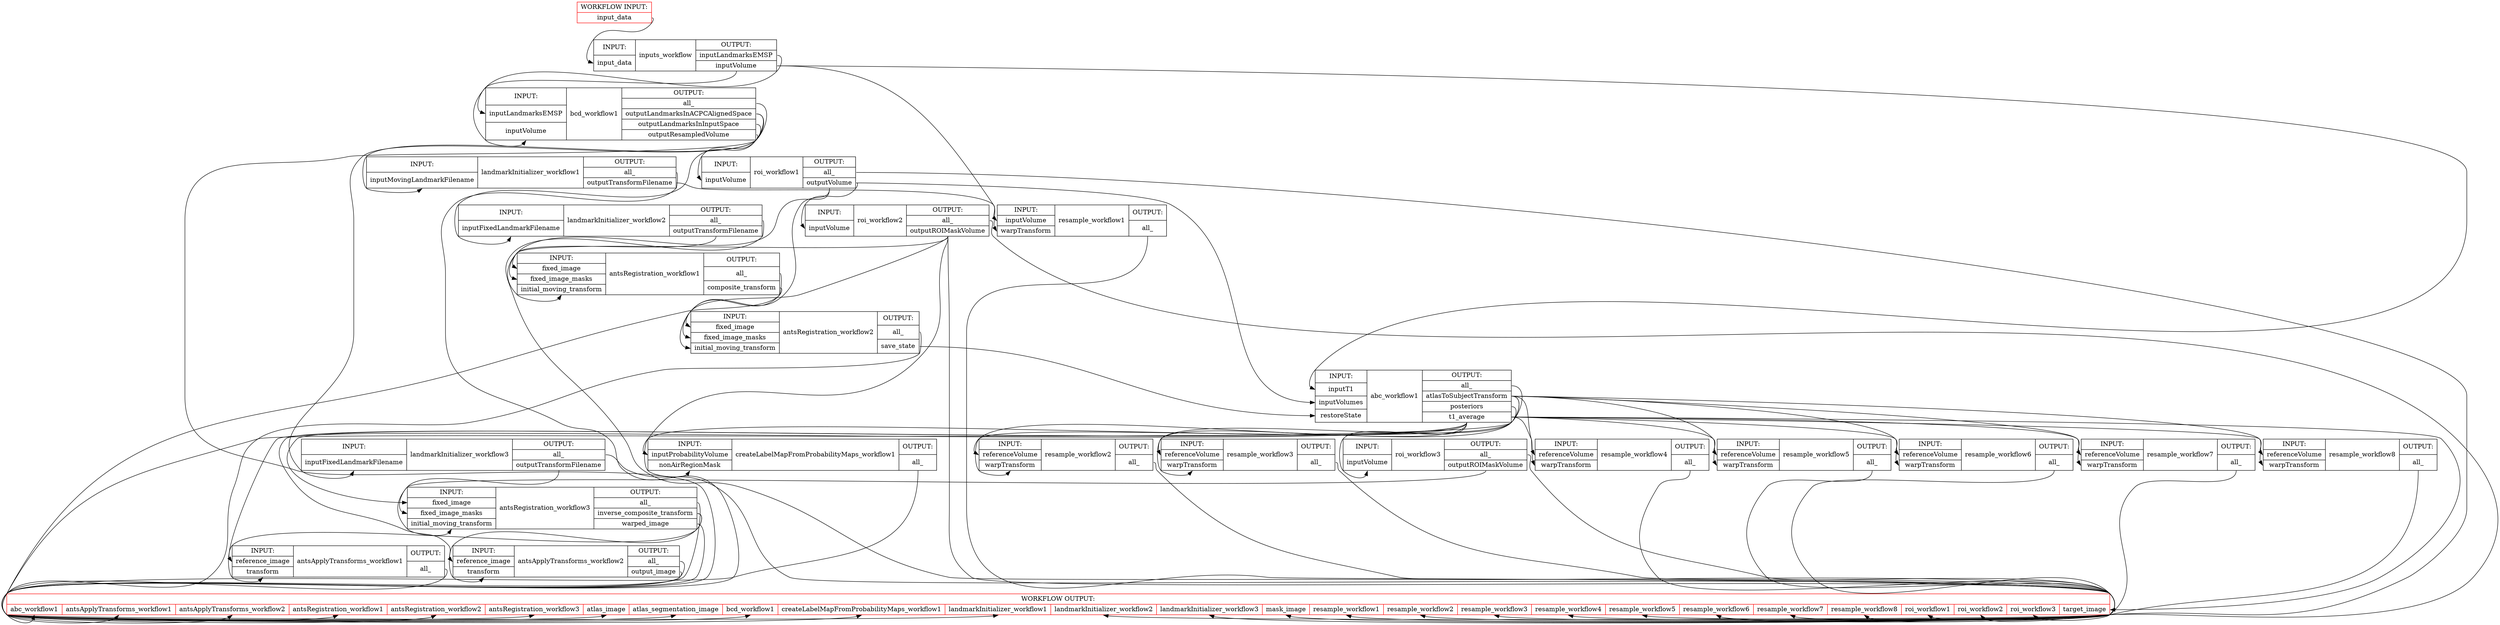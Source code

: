 digraph structs {
node [shape=record];
struct_inputs_workflow [shape=record, label="{INPUT: | <input_data> input_data} | inputs_workflow | {OUTPUT: | <inputLandmarksEMSP> inputLandmarksEMSP | <inputVolume> inputVolume}"];
struct_processing_node:input_data -> struct_inputs_workflow:input_data;
struct_processing_node [color=red, label="{WORKFLOW INPUT: | {<input_data> input_data}}"];
struct_processing_node_out [color=red, label="{WORKFLOW OUTPUT: | {<abc_workflow1> abc_workflow1 | <antsApplyTransforms_workflow1> antsApplyTransforms_workflow1 | <antsApplyTransforms_workflow2> antsApplyTransforms_workflow2 | <antsRegistration_workflow1> antsRegistration_workflow1 | <antsRegistration_workflow2> antsRegistration_workflow2 | <antsRegistration_workflow3> antsRegistration_workflow3 | <atlas_image> atlas_image | <atlas_segmentation_image> atlas_segmentation_image | <bcd_workflow1> bcd_workflow1 | <createLabelMapFromProbabilityMaps_workflow1> createLabelMapFromProbabilityMaps_workflow1 | <landmarkInitializer_workflow1> landmarkInitializer_workflow1 | <landmarkInitializer_workflow2> landmarkInitializer_workflow2 | <landmarkInitializer_workflow3> landmarkInitializer_workflow3 | <mask_image> mask_image | <resample_workflow1> resample_workflow1 | <resample_workflow2> resample_workflow2 | <resample_workflow3> resample_workflow3 | <resample_workflow4> resample_workflow4 | <resample_workflow5> resample_workflow5 | <resample_workflow6> resample_workflow6 | <resample_workflow7> resample_workflow7 | <resample_workflow8> resample_workflow8 | <roi_workflow1> roi_workflow1 | <roi_workflow2> roi_workflow2 | <roi_workflow3> roi_workflow3 | <target_image> target_image}}"];
struct_bcd_workflow1:all_ -> struct_processing_node_out:bcd_workflow1;
struct_roi_workflow1:all_ -> struct_processing_node_out:roi_workflow1;
struct_landmarkInitializer_workflow1:all_ -> struct_processing_node_out:landmarkInitializer_workflow1;
struct_landmarkInitializer_workflow2:all_ -> struct_processing_node_out:landmarkInitializer_workflow2;
struct_resample_workflow1:all_ -> struct_processing_node_out:resample_workflow1;
struct_roi_workflow2:all_ -> struct_processing_node_out:roi_workflow2;
struct_antsRegistration_workflow1:all_ -> struct_processing_node_out:antsRegistration_workflow1;
struct_antsRegistration_workflow2:all_ -> struct_processing_node_out:antsRegistration_workflow2;
struct_abc_workflow1:all_ -> struct_processing_node_out:abc_workflow1;
struct_resample_workflow2:all_ -> struct_processing_node_out:resample_workflow2;
struct_resample_workflow3:all_ -> struct_processing_node_out:resample_workflow3;
struct_resample_workflow4:all_ -> struct_processing_node_out:resample_workflow4;
struct_resample_workflow5:all_ -> struct_processing_node_out:resample_workflow5;
struct_resample_workflow6:all_ -> struct_processing_node_out:resample_workflow6;
struct_resample_workflow7:all_ -> struct_processing_node_out:resample_workflow7;
struct_resample_workflow8:all_ -> struct_processing_node_out:resample_workflow8;
struct_createLabelMapFromProbabilityMaps_workflow1:all_ -> struct_processing_node_out:createLabelMapFromProbabilityMaps_workflow1;
struct_landmarkInitializer_workflow3:all_ -> struct_processing_node_out:landmarkInitializer_workflow3;
struct_roi_workflow3:all_ -> struct_processing_node_out:roi_workflow3;
struct_antsRegistration_workflow3:all_ -> struct_processing_node_out:antsRegistration_workflow3;
struct_antsApplyTransforms_workflow1:all_ -> struct_processing_node_out:antsApplyTransforms_workflow1;
struct_antsApplyTransforms_workflow2:all_ -> struct_processing_node_out:antsApplyTransforms_workflow2;
struct_antsRegistration_workflow3:warped_image -> struct_processing_node_out:atlas_image;
struct_antsApplyTransforms_workflow2:output_image -> struct_processing_node_out:atlas_segmentation_image;
struct_abc_workflow1:t1_average -> struct_processing_node_out:target_image;
struct_roi_workflow2:outputROIMaskVolume -> struct_processing_node_out:mask_image;
struct_bcd_workflow1 [shape=record, label="{INPUT: | <inputLandmarksEMSP> inputLandmarksEMSP | <inputVolume> inputVolume} | bcd_workflow1 | {OUTPUT: | <all_> all_ | <outputLandmarksInACPCAlignedSpace> outputLandmarksInACPCAlignedSpace | <outputLandmarksInInputSpace> outputLandmarksInInputSpace | <outputResampledVolume> outputResampledVolume}"];
struct_inputs_workflow:inputVolume -> struct_bcd_workflow1:inputVolume;
struct_inputs_workflow:inputLandmarksEMSP -> struct_bcd_workflow1:inputLandmarksEMSP;
struct_roi_workflow1 [shape=record, label="{INPUT: | <inputVolume> inputVolume} | roi_workflow1 | {OUTPUT: | <all_> all_ | <outputVolume> outputVolume}"];
struct_bcd_workflow1:outputResampledVolume -> struct_roi_workflow1:inputVolume;
struct_landmarkInitializer_workflow1 [shape=record, label="{INPUT: | <inputMovingLandmarkFilename> inputMovingLandmarkFilename} | landmarkInitializer_workflow1 | {OUTPUT: | <all_> all_ | <outputTransformFilename> outputTransformFilename}"];
struct_bcd_workflow1:outputLandmarksInInputSpace -> struct_landmarkInitializer_workflow1:inputMovingLandmarkFilename;
struct_landmarkInitializer_workflow2 [shape=record, label="{INPUT: | <inputFixedLandmarkFilename> inputFixedLandmarkFilename} | landmarkInitializer_workflow2 | {OUTPUT: | <all_> all_ | <outputTransformFilename> outputTransformFilename}"];
struct_bcd_workflow1:outputLandmarksInACPCAlignedSpace -> struct_landmarkInitializer_workflow2:inputFixedLandmarkFilename;
struct_resample_workflow1 [shape=record, label="{INPUT: | <inputVolume> inputVolume | <warpTransform> warpTransform} | resample_workflow1 | {OUTPUT: | <all_> all_}"];
struct_inputs_workflow:inputVolume -> struct_resample_workflow1:inputVolume;
struct_landmarkInitializer_workflow1:outputTransformFilename -> struct_resample_workflow1:warpTransform;
struct_roi_workflow2 [shape=record, label="{INPUT: | <inputVolume> inputVolume} | roi_workflow2 | {OUTPUT: | <all_> all_ | <outputROIMaskVolume> outputROIMaskVolume}"];
struct_roi_workflow1:outputVolume -> struct_roi_workflow2:inputVolume;
struct_antsRegistration_workflow1 [shape=record, label="{INPUT: | <fixed_image> fixed_image | <fixed_image_masks> fixed_image_masks | <initial_moving_transform> initial_moving_transform} | antsRegistration_workflow1 | {OUTPUT: | <all_> all_ | <composite_transform> composite_transform}"];
struct_roi_workflow1:outputVolume -> struct_antsRegistration_workflow1:fixed_image;
struct_roi_workflow2:outputROIMaskVolume -> struct_antsRegistration_workflow1:fixed_image_masks;
struct_landmarkInitializer_workflow2:outputTransformFilename -> struct_antsRegistration_workflow1:initial_moving_transform;
struct_antsRegistration_workflow2 [shape=record, label="{INPUT: | <fixed_image> fixed_image | <fixed_image_masks> fixed_image_masks | <initial_moving_transform> initial_moving_transform} | antsRegistration_workflow2 | {OUTPUT: | <all_> all_ | <save_state> save_state}"];
struct_roi_workflow1:outputVolume -> struct_antsRegistration_workflow2:fixed_image;
struct_roi_workflow2:outputROIMaskVolume -> struct_antsRegistration_workflow2:fixed_image_masks;
struct_antsRegistration_workflow1:composite_transform -> struct_antsRegistration_workflow2:initial_moving_transform;
struct_abc_workflow1 [shape=record, label="{INPUT: | <inputT1> inputT1 | <inputVolumes> inputVolumes | <restoreState> restoreState} | abc_workflow1 | {OUTPUT: | <all_> all_ | <atlasToSubjectTransform> atlasToSubjectTransform | <posteriors> posteriors | <t1_average> t1_average}"];
struct_roi_workflow1:outputVolume -> struct_abc_workflow1:inputVolumes;
struct_inputs_workflow:inputVolume -> struct_abc_workflow1:inputT1;
struct_antsRegistration_workflow2:save_state -> struct_abc_workflow1:restoreState;
struct_resample_workflow2 [shape=record, label="{INPUT: | <referenceVolume> referenceVolume | <warpTransform> warpTransform} | resample_workflow2 | {OUTPUT: | <all_> all_}"];
struct_abc_workflow1:t1_average -> struct_resample_workflow2:referenceVolume;
struct_abc_workflow1:atlasToSubjectTransform -> struct_resample_workflow2:warpTransform;
struct_resample_workflow3 [shape=record, label="{INPUT: | <referenceVolume> referenceVolume | <warpTransform> warpTransform} | resample_workflow3 | {OUTPUT: | <all_> all_}"];
struct_abc_workflow1:t1_average -> struct_resample_workflow3:referenceVolume;
struct_abc_workflow1:atlasToSubjectTransform -> struct_resample_workflow3:warpTransform;
struct_resample_workflow4 [shape=record, label="{INPUT: | <referenceVolume> referenceVolume | <warpTransform> warpTransform} | resample_workflow4 | {OUTPUT: | <all_> all_}"];
struct_abc_workflow1:t1_average -> struct_resample_workflow4:referenceVolume;
struct_abc_workflow1:atlasToSubjectTransform -> struct_resample_workflow4:warpTransform;
struct_resample_workflow5 [shape=record, label="{INPUT: | <referenceVolume> referenceVolume | <warpTransform> warpTransform} | resample_workflow5 | {OUTPUT: | <all_> all_}"];
struct_abc_workflow1:t1_average -> struct_resample_workflow5:referenceVolume;
struct_abc_workflow1:atlasToSubjectTransform -> struct_resample_workflow5:warpTransform;
struct_resample_workflow6 [shape=record, label="{INPUT: | <referenceVolume> referenceVolume | <warpTransform> warpTransform} | resample_workflow6 | {OUTPUT: | <all_> all_}"];
struct_abc_workflow1:t1_average -> struct_resample_workflow6:referenceVolume;
struct_abc_workflow1:atlasToSubjectTransform -> struct_resample_workflow6:warpTransform;
struct_resample_workflow7 [shape=record, label="{INPUT: | <referenceVolume> referenceVolume | <warpTransform> warpTransform} | resample_workflow7 | {OUTPUT: | <all_> all_}"];
struct_abc_workflow1:t1_average -> struct_resample_workflow7:referenceVolume;
struct_abc_workflow1:atlasToSubjectTransform -> struct_resample_workflow7:warpTransform;
struct_resample_workflow8 [shape=record, label="{INPUT: | <referenceVolume> referenceVolume | <warpTransform> warpTransform} | resample_workflow8 | {OUTPUT: | <all_> all_}"];
struct_abc_workflow1:t1_average -> struct_resample_workflow8:referenceVolume;
struct_abc_workflow1:atlasToSubjectTransform -> struct_resample_workflow8:warpTransform;
struct_createLabelMapFromProbabilityMaps_workflow1 [shape=record, label="{INPUT: | <inputProbabilityVolume> inputProbabilityVolume | <nonAirRegionMask> nonAirRegionMask} | createLabelMapFromProbabilityMaps_workflow1 | {OUTPUT: | <all_> all_}"];
struct_abc_workflow1:posteriors -> struct_createLabelMapFromProbabilityMaps_workflow1:inputProbabilityVolume;
struct_roi_workflow2:outputROIMaskVolume -> struct_createLabelMapFromProbabilityMaps_workflow1:nonAirRegionMask;
struct_landmarkInitializer_workflow3 [shape=record, label="{INPUT: | <inputFixedLandmarkFilename> inputFixedLandmarkFilename} | landmarkInitializer_workflow3 | {OUTPUT: | <all_> all_ | <outputTransformFilename> outputTransformFilename}"];
struct_bcd_workflow1:outputLandmarksInACPCAlignedSpace -> struct_landmarkInitializer_workflow3:inputFixedLandmarkFilename;
struct_roi_workflow3 [shape=record, label="{INPUT: | <inputVolume> inputVolume} | roi_workflow3 | {OUTPUT: | <all_> all_ | <outputROIMaskVolume> outputROIMaskVolume}"];
struct_abc_workflow1:t1_average -> struct_roi_workflow3:inputVolume;
struct_antsRegistration_workflow3 [shape=record, label="{INPUT: | <fixed_image> fixed_image | <fixed_image_masks> fixed_image_masks | <initial_moving_transform> initial_moving_transform} | antsRegistration_workflow3 | {OUTPUT: | <all_> all_ | <inverse_composite_transform> inverse_composite_transform | <warped_image> warped_image}"];
struct_abc_workflow1:t1_average -> struct_antsRegistration_workflow3:fixed_image;
struct_roi_workflow3:outputROIMaskVolume -> struct_antsRegistration_workflow3:fixed_image_masks;
struct_landmarkInitializer_workflow3:outputTransformFilename -> struct_antsRegistration_workflow3:initial_moving_transform;
struct_antsApplyTransforms_workflow1 [shape=record, label="{INPUT: | <reference_image> reference_image | <transform> transform} | antsApplyTransforms_workflow1 | {OUTPUT: | <all_> all_}"];
struct_abc_workflow1:t1_average -> struct_antsApplyTransforms_workflow1:reference_image;
struct_antsRegistration_workflow3:inverse_composite_transform -> struct_antsApplyTransforms_workflow1:transform;
struct_antsApplyTransforms_workflow2 [shape=record, label="{INPUT: | <reference_image> reference_image | <transform> transform} | antsApplyTransforms_workflow2 | {OUTPUT: | <all_> all_ | <output_image> output_image}"];
struct_abc_workflow1:t1_average -> struct_antsApplyTransforms_workflow2:reference_image;
struct_antsRegistration_workflow3:inverse_composite_transform -> struct_antsApplyTransforms_workflow2:transform;
}